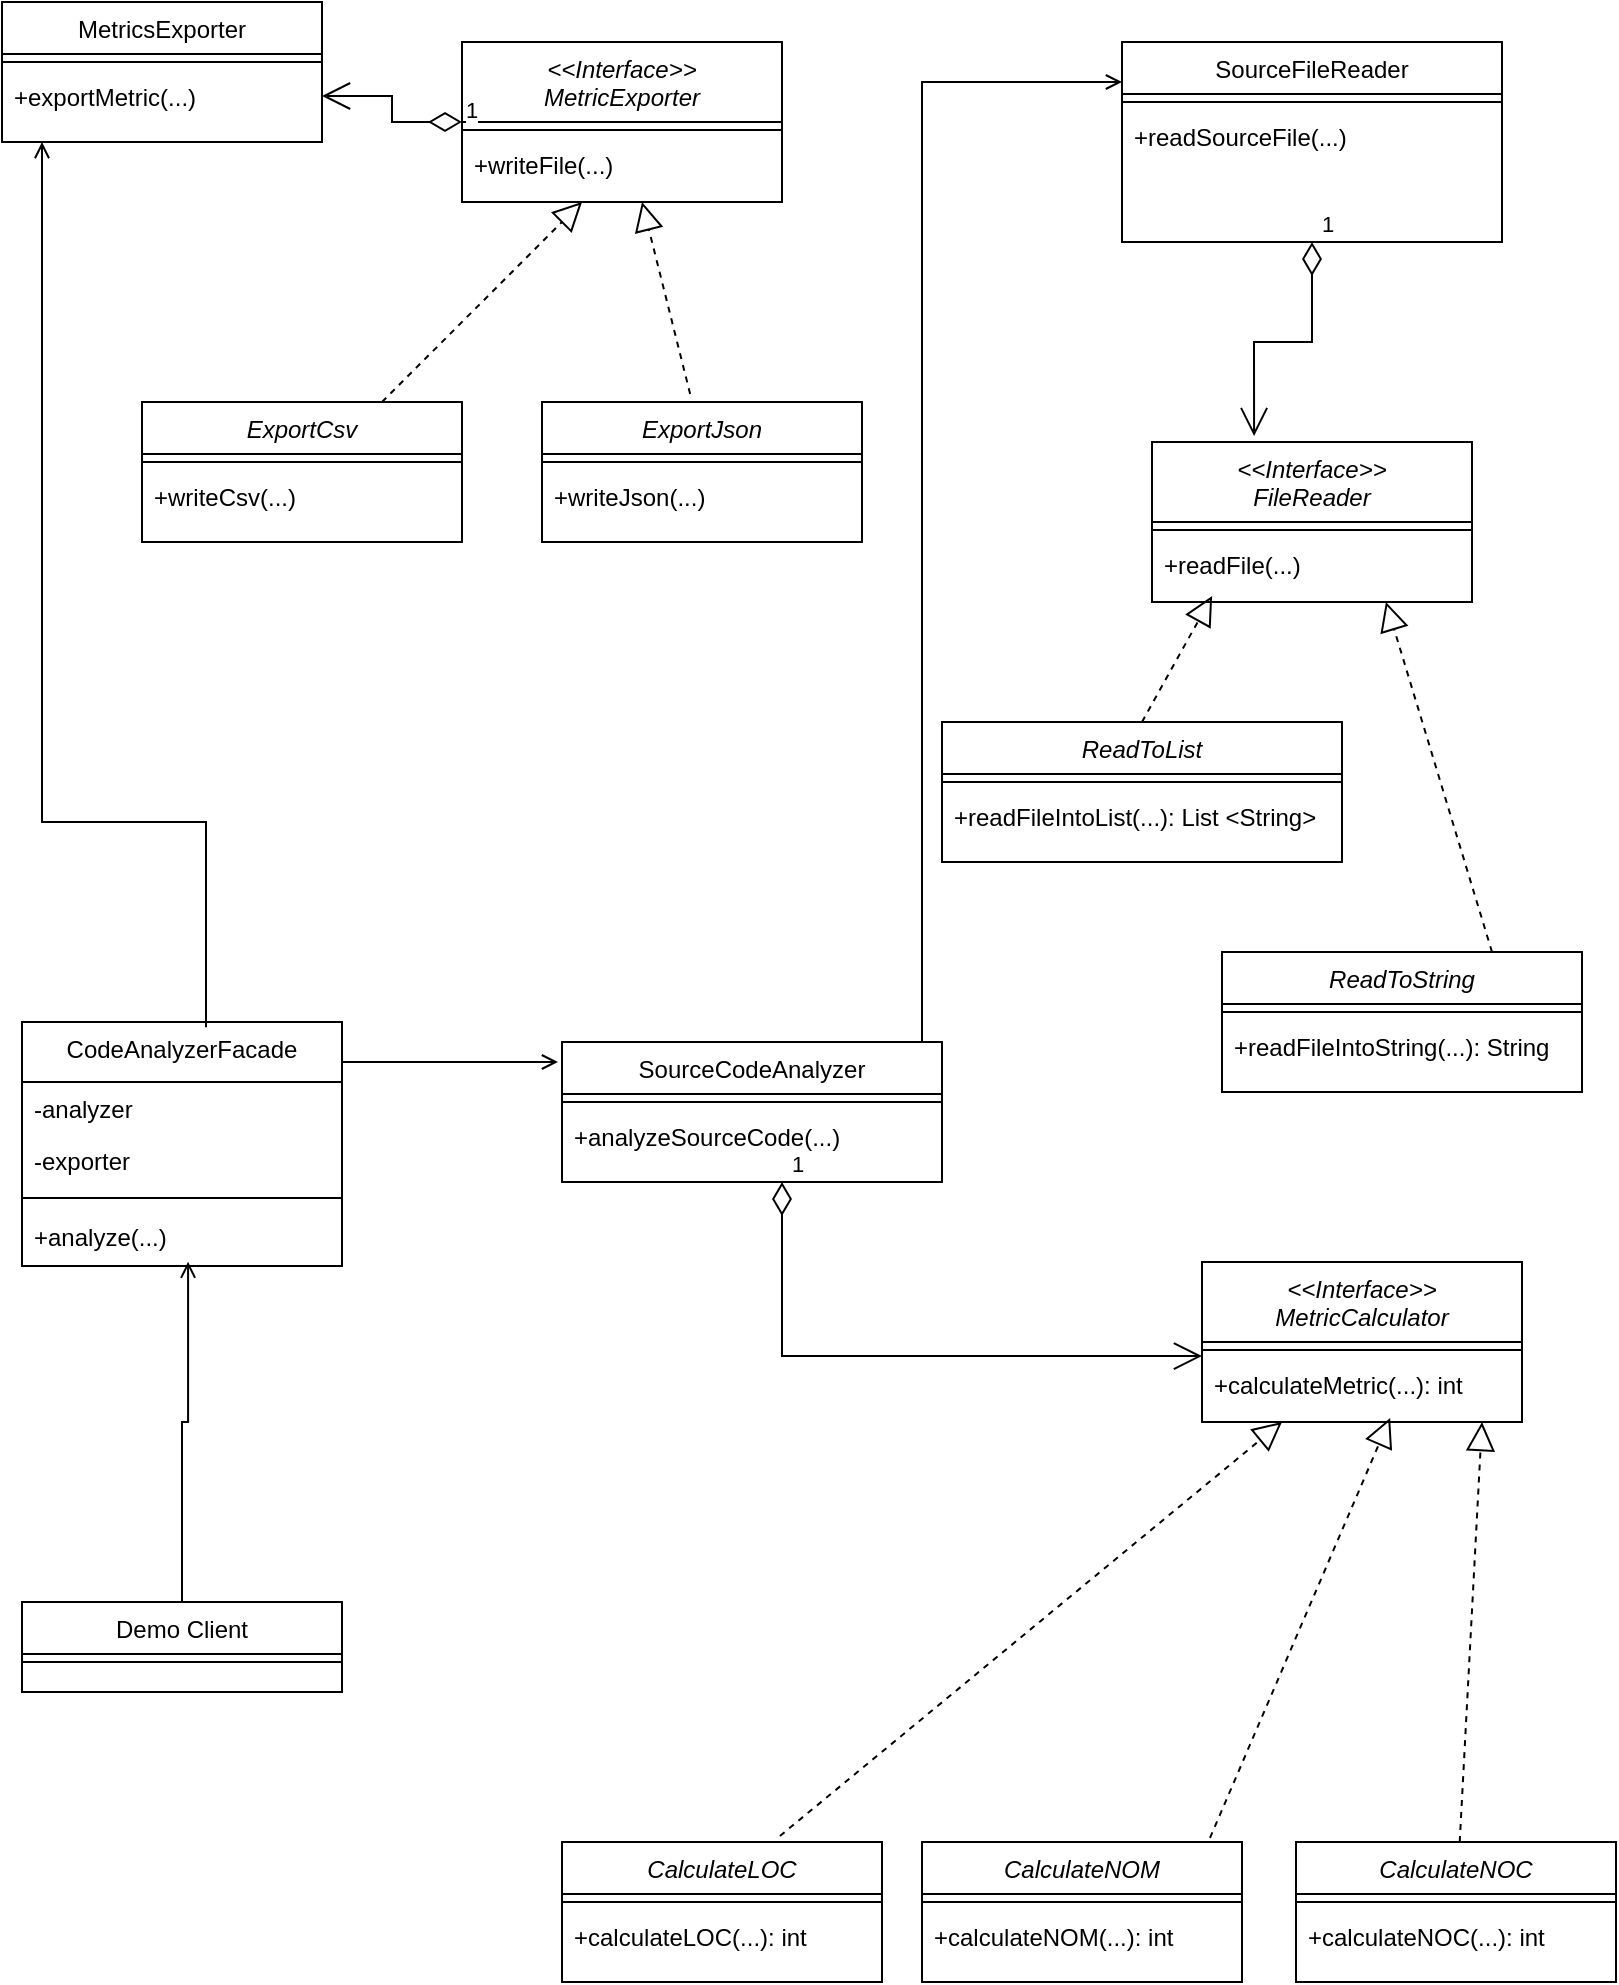 <mxfile version="21.3.6" type="device">
  <diagram id="C5RBs43oDa-KdzZeNtuy" name="Page-1">
    <mxGraphModel dx="1360" dy="795" grid="1" gridSize="10" guides="1" tooltips="1" connect="1" arrows="1" fold="1" page="1" pageScale="1" pageWidth="827" pageHeight="1169" math="0" shadow="0">
      <root>
        <mxCell id="WIyWlLk6GJQsqaUBKTNV-0" />
        <mxCell id="WIyWlLk6GJQsqaUBKTNV-1" parent="WIyWlLk6GJQsqaUBKTNV-0" />
        <mxCell id="zkfFHV4jXpPFQw0GAbJ--0" value="CalculateLOC" style="swimlane;fontStyle=2;align=center;verticalAlign=top;childLayout=stackLayout;horizontal=1;startSize=26;horizontalStack=0;resizeParent=1;resizeLast=0;collapsible=1;marginBottom=0;rounded=0;shadow=0;strokeWidth=1;" parent="WIyWlLk6GJQsqaUBKTNV-1" vertex="1">
          <mxGeometry x="300" y="960" width="160" height="70" as="geometry">
            <mxRectangle x="230" y="140" width="160" height="26" as="alternateBounds" />
          </mxGeometry>
        </mxCell>
        <mxCell id="zkfFHV4jXpPFQw0GAbJ--4" value="" style="line;html=1;strokeWidth=1;align=left;verticalAlign=middle;spacingTop=-1;spacingLeft=3;spacingRight=3;rotatable=0;labelPosition=right;points=[];portConstraint=eastwest;" parent="zkfFHV4jXpPFQw0GAbJ--0" vertex="1">
          <mxGeometry y="26" width="160" height="8" as="geometry" />
        </mxCell>
        <mxCell id="akq8DHOrVSwMgO2iFOE7-11" value="+calculateLOC(...): int" style="text;align=left;verticalAlign=top;spacingLeft=4;spacingRight=4;overflow=hidden;rotatable=0;points=[[0,0.5],[1,0.5]];portConstraint=eastwest;" vertex="1" parent="zkfFHV4jXpPFQw0GAbJ--0">
          <mxGeometry y="34" width="160" height="26" as="geometry" />
        </mxCell>
        <mxCell id="zkfFHV4jXpPFQw0GAbJ--6" value="MetricsExporter" style="swimlane;fontStyle=0;align=center;verticalAlign=top;childLayout=stackLayout;horizontal=1;startSize=26;horizontalStack=0;resizeParent=1;resizeLast=0;collapsible=1;marginBottom=0;rounded=0;shadow=0;strokeWidth=1;" parent="WIyWlLk6GJQsqaUBKTNV-1" vertex="1">
          <mxGeometry x="20" y="40" width="160" height="70" as="geometry">
            <mxRectangle x="130" y="380" width="160" height="26" as="alternateBounds" />
          </mxGeometry>
        </mxCell>
        <mxCell id="zkfFHV4jXpPFQw0GAbJ--9" value="" style="line;html=1;strokeWidth=1;align=left;verticalAlign=middle;spacingTop=-1;spacingLeft=3;spacingRight=3;rotatable=0;labelPosition=right;points=[];portConstraint=eastwest;" parent="zkfFHV4jXpPFQw0GAbJ--6" vertex="1">
          <mxGeometry y="26" width="160" height="8" as="geometry" />
        </mxCell>
        <mxCell id="zkfFHV4jXpPFQw0GAbJ--11" value="+exportMetric(...)" style="text;align=left;verticalAlign=top;spacingLeft=4;spacingRight=4;overflow=hidden;rotatable=0;points=[[0,0.5],[1,0.5]];portConstraint=eastwest;" parent="zkfFHV4jXpPFQw0GAbJ--6" vertex="1">
          <mxGeometry y="34" width="160" height="26" as="geometry" />
        </mxCell>
        <mxCell id="zkfFHV4jXpPFQw0GAbJ--13" value="CodeAnalyzerFacade" style="swimlane;fontStyle=0;align=center;verticalAlign=top;childLayout=stackLayout;horizontal=1;startSize=30;horizontalStack=0;resizeParent=1;resizeLast=0;collapsible=1;marginBottom=0;rounded=0;shadow=0;strokeWidth=1;" parent="WIyWlLk6GJQsqaUBKTNV-1" vertex="1">
          <mxGeometry x="30" y="550" width="160" height="122" as="geometry">
            <mxRectangle x="340" y="380" width="170" height="26" as="alternateBounds" />
          </mxGeometry>
        </mxCell>
        <mxCell id="akq8DHOrVSwMgO2iFOE7-81" value="-analyzer" style="text;align=left;verticalAlign=top;spacingLeft=4;spacingRight=4;overflow=hidden;rotatable=0;points=[[0,0.5],[1,0.5]];portConstraint=eastwest;rounded=0;shadow=0;html=0;" vertex="1" parent="zkfFHV4jXpPFQw0GAbJ--13">
          <mxGeometry y="30" width="160" height="26" as="geometry" />
        </mxCell>
        <mxCell id="akq8DHOrVSwMgO2iFOE7-82" value="-exporter" style="text;align=left;verticalAlign=top;spacingLeft=4;spacingRight=4;overflow=hidden;rotatable=0;points=[[0,0.5],[1,0.5]];portConstraint=eastwest;rounded=0;shadow=0;html=0;" vertex="1" parent="zkfFHV4jXpPFQw0GAbJ--13">
          <mxGeometry y="56" width="160" height="26" as="geometry" />
        </mxCell>
        <mxCell id="zkfFHV4jXpPFQw0GAbJ--15" value="" style="line;html=1;strokeWidth=1;align=left;verticalAlign=middle;spacingTop=-1;spacingLeft=3;spacingRight=3;rotatable=0;labelPosition=right;points=[];portConstraint=eastwest;" parent="zkfFHV4jXpPFQw0GAbJ--13" vertex="1">
          <mxGeometry y="82" width="160" height="12" as="geometry" />
        </mxCell>
        <mxCell id="akq8DHOrVSwMgO2iFOE7-83" value="+analyze(...)" style="text;align=left;verticalAlign=top;spacingLeft=4;spacingRight=4;overflow=hidden;rotatable=0;points=[[0,0.5],[1,0.5]];portConstraint=eastwest;rounded=0;shadow=0;html=0;" vertex="1" parent="zkfFHV4jXpPFQw0GAbJ--13">
          <mxGeometry y="94" width="160" height="28" as="geometry" />
        </mxCell>
        <mxCell id="zkfFHV4jXpPFQw0GAbJ--17" value="SourceFileReader" style="swimlane;fontStyle=0;align=center;verticalAlign=top;childLayout=stackLayout;horizontal=1;startSize=26;horizontalStack=0;resizeParent=1;resizeLast=0;collapsible=1;marginBottom=0;rounded=0;shadow=0;strokeWidth=1;" parent="WIyWlLk6GJQsqaUBKTNV-1" vertex="1">
          <mxGeometry x="580" y="60" width="190" height="100" as="geometry">
            <mxRectangle x="550" y="140" width="160" height="26" as="alternateBounds" />
          </mxGeometry>
        </mxCell>
        <mxCell id="zkfFHV4jXpPFQw0GAbJ--23" value="" style="line;html=1;strokeWidth=1;align=left;verticalAlign=middle;spacingTop=-1;spacingLeft=3;spacingRight=3;rotatable=0;labelPosition=right;points=[];portConstraint=eastwest;" parent="zkfFHV4jXpPFQw0GAbJ--17" vertex="1">
          <mxGeometry y="26" width="190" height="8" as="geometry" />
        </mxCell>
        <mxCell id="akq8DHOrVSwMgO2iFOE7-16" value="+readSourceFile(...)" style="text;align=left;verticalAlign=top;spacingLeft=4;spacingRight=4;overflow=hidden;rotatable=0;points=[[0,0.5],[1,0.5]];portConstraint=eastwest;rounded=0;shadow=0;html=0;" vertex="1" parent="zkfFHV4jXpPFQw0GAbJ--17">
          <mxGeometry y="34" width="190" height="26" as="geometry" />
        </mxCell>
        <mxCell id="zkfFHV4jXpPFQw0GAbJ--26" value="" style="endArrow=open;shadow=0;strokeWidth=1;rounded=0;endFill=1;edgeStyle=elbowEdgeStyle;elbow=vertical;" parent="WIyWlLk6GJQsqaUBKTNV-1" source="akq8DHOrVSwMgO2iFOE7-34" edge="1">
          <mxGeometry x="0.5" y="41" relative="1" as="geometry">
            <mxPoint x="450" y="200" as="sourcePoint" />
            <mxPoint x="580" y="80" as="targetPoint" />
            <mxPoint x="-40" y="32" as="offset" />
            <Array as="points">
              <mxPoint x="480" y="80" />
              <mxPoint x="400" y="100" />
              <mxPoint x="530" y="130" />
              <mxPoint x="400" y="134" />
            </Array>
          </mxGeometry>
        </mxCell>
        <mxCell id="akq8DHOrVSwMgO2iFOE7-1" value="" style="endArrow=open;shadow=0;strokeWidth=1;rounded=0;endFill=1;edgeStyle=elbowEdgeStyle;elbow=vertical;exitX=0.575;exitY=0.022;exitDx=0;exitDy=0;exitPerimeter=0;" edge="1" parent="WIyWlLk6GJQsqaUBKTNV-1" source="zkfFHV4jXpPFQw0GAbJ--13">
          <mxGeometry x="0.5" y="41" relative="1" as="geometry">
            <mxPoint x="100" y="600" as="sourcePoint" />
            <mxPoint x="40" y="110" as="targetPoint" />
            <mxPoint x="-40" y="32" as="offset" />
            <Array as="points">
              <mxPoint x="30" y="450" />
              <mxPoint x="190" y="680" />
              <mxPoint x="210" y="670" />
            </Array>
          </mxGeometry>
        </mxCell>
        <mxCell id="akq8DHOrVSwMgO2iFOE7-17" value="&lt;&lt;Interface&gt;&gt;&#xa;MetricCalculator&#xa;&#xa;" style="swimlane;fontStyle=2;align=center;verticalAlign=top;childLayout=stackLayout;horizontal=1;startSize=40;horizontalStack=0;resizeParent=1;resizeLast=0;collapsible=1;marginBottom=0;rounded=0;shadow=0;strokeWidth=1;" vertex="1" parent="WIyWlLk6GJQsqaUBKTNV-1">
          <mxGeometry x="620" y="670" width="160" height="80" as="geometry">
            <mxRectangle x="230" y="140" width="160" height="26" as="alternateBounds" />
          </mxGeometry>
        </mxCell>
        <mxCell id="akq8DHOrVSwMgO2iFOE7-18" value="" style="line;html=1;strokeWidth=1;align=left;verticalAlign=middle;spacingTop=-1;spacingLeft=3;spacingRight=3;rotatable=0;labelPosition=right;points=[];portConstraint=eastwest;" vertex="1" parent="akq8DHOrVSwMgO2iFOE7-17">
          <mxGeometry y="40" width="160" height="8" as="geometry" />
        </mxCell>
        <mxCell id="akq8DHOrVSwMgO2iFOE7-19" value="+calculateMetric(...): int" style="text;align=left;verticalAlign=top;spacingLeft=4;spacingRight=4;overflow=hidden;rotatable=0;points=[[0,0.5],[1,0.5]];portConstraint=eastwest;" vertex="1" parent="akq8DHOrVSwMgO2iFOE7-17">
          <mxGeometry y="48" width="160" height="26" as="geometry" />
        </mxCell>
        <mxCell id="akq8DHOrVSwMgO2iFOE7-22" value="" style="endArrow=open;shadow=0;strokeWidth=1;rounded=0;endFill=1;edgeStyle=elbowEdgeStyle;elbow=vertical;exitX=1;exitY=0.5;exitDx=0;exitDy=0;" edge="1" parent="WIyWlLk6GJQsqaUBKTNV-1" source="zkfFHV4jXpPFQw0GAbJ--13">
          <mxGeometry x="0.5" y="41" relative="1" as="geometry">
            <mxPoint x="180" y="410" as="sourcePoint" />
            <mxPoint x="298" y="570" as="targetPoint" />
            <mxPoint x="-40" y="32" as="offset" />
            <Array as="points">
              <mxPoint x="240" y="570" />
              <mxPoint x="190" y="340" />
              <mxPoint x="330" y="570" />
            </Array>
          </mxGeometry>
        </mxCell>
        <mxCell id="akq8DHOrVSwMgO2iFOE7-25" value="" style="endArrow=block;dashed=1;endFill=0;endSize=12;html=1;rounded=0;entryX=0.25;entryY=1;entryDx=0;entryDy=0;exitX=0.681;exitY=-0.043;exitDx=0;exitDy=0;exitPerimeter=0;" edge="1" parent="WIyWlLk6GJQsqaUBKTNV-1" source="zkfFHV4jXpPFQw0GAbJ--0" target="akq8DHOrVSwMgO2iFOE7-17">
          <mxGeometry width="160" relative="1" as="geometry">
            <mxPoint x="400" y="910" as="sourcePoint" />
            <mxPoint x="391" y="285" as="targetPoint" />
          </mxGeometry>
        </mxCell>
        <mxCell id="akq8DHOrVSwMgO2iFOE7-26" value="CalculateNOM" style="swimlane;fontStyle=2;align=center;verticalAlign=top;childLayout=stackLayout;horizontal=1;startSize=26;horizontalStack=0;resizeParent=1;resizeLast=0;collapsible=1;marginBottom=0;rounded=0;shadow=0;strokeWidth=1;" vertex="1" parent="WIyWlLk6GJQsqaUBKTNV-1">
          <mxGeometry x="480" y="960" width="160" height="70" as="geometry">
            <mxRectangle x="230" y="140" width="160" height="26" as="alternateBounds" />
          </mxGeometry>
        </mxCell>
        <mxCell id="akq8DHOrVSwMgO2iFOE7-27" value="" style="line;html=1;strokeWidth=1;align=left;verticalAlign=middle;spacingTop=-1;spacingLeft=3;spacingRight=3;rotatable=0;labelPosition=right;points=[];portConstraint=eastwest;" vertex="1" parent="akq8DHOrVSwMgO2iFOE7-26">
          <mxGeometry y="26" width="160" height="8" as="geometry" />
        </mxCell>
        <mxCell id="akq8DHOrVSwMgO2iFOE7-28" value="+calculateNOM(...): int" style="text;align=left;verticalAlign=top;spacingLeft=4;spacingRight=4;overflow=hidden;rotatable=0;points=[[0,0.5],[1,0.5]];portConstraint=eastwest;" vertex="1" parent="akq8DHOrVSwMgO2iFOE7-26">
          <mxGeometry y="34" width="160" height="26" as="geometry" />
        </mxCell>
        <mxCell id="akq8DHOrVSwMgO2iFOE7-29" value="CalculateNOC" style="swimlane;fontStyle=2;align=center;verticalAlign=top;childLayout=stackLayout;horizontal=1;startSize=26;horizontalStack=0;resizeParent=1;resizeLast=0;collapsible=1;marginBottom=0;rounded=0;shadow=0;strokeWidth=1;" vertex="1" parent="WIyWlLk6GJQsqaUBKTNV-1">
          <mxGeometry x="667" y="960" width="160" height="70" as="geometry">
            <mxRectangle x="230" y="140" width="160" height="26" as="alternateBounds" />
          </mxGeometry>
        </mxCell>
        <mxCell id="akq8DHOrVSwMgO2iFOE7-30" value="" style="line;html=1;strokeWidth=1;align=left;verticalAlign=middle;spacingTop=-1;spacingLeft=3;spacingRight=3;rotatable=0;labelPosition=right;points=[];portConstraint=eastwest;" vertex="1" parent="akq8DHOrVSwMgO2iFOE7-29">
          <mxGeometry y="26" width="160" height="8" as="geometry" />
        </mxCell>
        <mxCell id="akq8DHOrVSwMgO2iFOE7-31" value="+calculateNOC(...): int" style="text;align=left;verticalAlign=top;spacingLeft=4;spacingRight=4;overflow=hidden;rotatable=0;points=[[0,0.5],[1,0.5]];portConstraint=eastwest;" vertex="1" parent="akq8DHOrVSwMgO2iFOE7-29">
          <mxGeometry y="34" width="160" height="26" as="geometry" />
        </mxCell>
        <mxCell id="akq8DHOrVSwMgO2iFOE7-32" value="" style="endArrow=block;dashed=1;endFill=0;endSize=12;html=1;rounded=0;" edge="1" parent="WIyWlLk6GJQsqaUBKTNV-1" source="akq8DHOrVSwMgO2iFOE7-29">
          <mxGeometry width="160" relative="1" as="geometry">
            <mxPoint x="730" y="465" as="sourcePoint" />
            <mxPoint x="760" y="750" as="targetPoint" />
          </mxGeometry>
        </mxCell>
        <mxCell id="akq8DHOrVSwMgO2iFOE7-33" value="" style="endArrow=block;dashed=1;endFill=0;endSize=12;html=1;rounded=0;entryX=0.588;entryY=1.154;entryDx=0;entryDy=0;entryPerimeter=0;exitX=0.9;exitY=-0.029;exitDx=0;exitDy=0;exitPerimeter=0;" edge="1" parent="WIyWlLk6GJQsqaUBKTNV-1" source="akq8DHOrVSwMgO2iFOE7-26" target="akq8DHOrVSwMgO2iFOE7-19">
          <mxGeometry width="160" relative="1" as="geometry">
            <mxPoint x="280" y="950" as="sourcePoint" />
            <mxPoint x="190" y="830" as="targetPoint" />
          </mxGeometry>
        </mxCell>
        <mxCell id="akq8DHOrVSwMgO2iFOE7-34" value="SourceCodeAnalyzer" style="swimlane;fontStyle=0;align=center;verticalAlign=top;childLayout=stackLayout;horizontal=1;startSize=26;horizontalStack=0;resizeParent=1;resizeLast=0;collapsible=1;marginBottom=0;rounded=0;shadow=0;strokeWidth=1;" vertex="1" parent="WIyWlLk6GJQsqaUBKTNV-1">
          <mxGeometry x="300" y="560" width="190" height="70" as="geometry">
            <mxRectangle x="550" y="140" width="160" height="26" as="alternateBounds" />
          </mxGeometry>
        </mxCell>
        <mxCell id="akq8DHOrVSwMgO2iFOE7-35" value="" style="line;html=1;strokeWidth=1;align=left;verticalAlign=middle;spacingTop=-1;spacingLeft=3;spacingRight=3;rotatable=0;labelPosition=right;points=[];portConstraint=eastwest;" vertex="1" parent="akq8DHOrVSwMgO2iFOE7-34">
          <mxGeometry y="26" width="190" height="8" as="geometry" />
        </mxCell>
        <mxCell id="akq8DHOrVSwMgO2iFOE7-36" value="+analyzeSourceCode(...)" style="text;align=left;verticalAlign=top;spacingLeft=4;spacingRight=4;overflow=hidden;rotatable=0;points=[[0,0.5],[1,0.5]];portConstraint=eastwest;rounded=0;shadow=0;html=0;" vertex="1" parent="akq8DHOrVSwMgO2iFOE7-34">
          <mxGeometry y="34" width="190" height="26" as="geometry" />
        </mxCell>
        <mxCell id="akq8DHOrVSwMgO2iFOE7-42" value="1" style="endArrow=open;html=1;endSize=12;startArrow=diamondThin;startSize=14;startFill=0;edgeStyle=orthogonalEdgeStyle;align=left;verticalAlign=bottom;rounded=0;entryX=0;entryY=-0.038;entryDx=0;entryDy=0;entryPerimeter=0;" edge="1" parent="WIyWlLk6GJQsqaUBKTNV-1" target="akq8DHOrVSwMgO2iFOE7-19">
          <mxGeometry x="-1" y="3" relative="1" as="geometry">
            <mxPoint x="410" y="630" as="sourcePoint" />
            <mxPoint x="610" y="250" as="targetPoint" />
            <Array as="points">
              <mxPoint x="410" y="717" />
            </Array>
          </mxGeometry>
        </mxCell>
        <mxCell id="akq8DHOrVSwMgO2iFOE7-43" value="&lt;&lt;Interface&gt;&gt;&#xa;MetricExporter&#xa;&#xa;" style="swimlane;fontStyle=2;align=center;verticalAlign=top;childLayout=stackLayout;horizontal=1;startSize=40;horizontalStack=0;resizeParent=1;resizeLast=0;collapsible=1;marginBottom=0;rounded=0;shadow=0;strokeWidth=1;" vertex="1" parent="WIyWlLk6GJQsqaUBKTNV-1">
          <mxGeometry x="250" y="60" width="160" height="80" as="geometry">
            <mxRectangle x="230" y="140" width="160" height="26" as="alternateBounds" />
          </mxGeometry>
        </mxCell>
        <mxCell id="akq8DHOrVSwMgO2iFOE7-44" value="" style="line;html=1;strokeWidth=1;align=left;verticalAlign=middle;spacingTop=-1;spacingLeft=3;spacingRight=3;rotatable=0;labelPosition=right;points=[];portConstraint=eastwest;" vertex="1" parent="akq8DHOrVSwMgO2iFOE7-43">
          <mxGeometry y="40" width="160" height="8" as="geometry" />
        </mxCell>
        <mxCell id="akq8DHOrVSwMgO2iFOE7-45" value="+writeFile(...)" style="text;align=left;verticalAlign=top;spacingLeft=4;spacingRight=4;overflow=hidden;rotatable=0;points=[[0,0.5],[1,0.5]];portConstraint=eastwest;" vertex="1" parent="akq8DHOrVSwMgO2iFOE7-43">
          <mxGeometry y="48" width="160" height="26" as="geometry" />
        </mxCell>
        <mxCell id="akq8DHOrVSwMgO2iFOE7-46" value="1" style="endArrow=open;html=1;endSize=12;startArrow=diamondThin;startSize=14;startFill=0;edgeStyle=orthogonalEdgeStyle;align=left;verticalAlign=bottom;rounded=0;entryX=1;entryY=0.5;entryDx=0;entryDy=0;" edge="1" parent="WIyWlLk6GJQsqaUBKTNV-1" source="akq8DHOrVSwMgO2iFOE7-43" target="zkfFHV4jXpPFQw0GAbJ--11">
          <mxGeometry x="-1" y="3" relative="1" as="geometry">
            <mxPoint x="20" y="125" as="sourcePoint" />
            <mxPoint x="180" y="113" as="targetPoint" />
          </mxGeometry>
        </mxCell>
        <mxCell id="akq8DHOrVSwMgO2iFOE7-47" value="ExportCsv" style="swimlane;fontStyle=2;align=center;verticalAlign=top;childLayout=stackLayout;horizontal=1;startSize=26;horizontalStack=0;resizeParent=1;resizeLast=0;collapsible=1;marginBottom=0;rounded=0;shadow=0;strokeWidth=1;" vertex="1" parent="WIyWlLk6GJQsqaUBKTNV-1">
          <mxGeometry x="90" y="240" width="160" height="70" as="geometry">
            <mxRectangle x="230" y="140" width="160" height="26" as="alternateBounds" />
          </mxGeometry>
        </mxCell>
        <mxCell id="akq8DHOrVSwMgO2iFOE7-48" value="" style="line;html=1;strokeWidth=1;align=left;verticalAlign=middle;spacingTop=-1;spacingLeft=3;spacingRight=3;rotatable=0;labelPosition=right;points=[];portConstraint=eastwest;" vertex="1" parent="akq8DHOrVSwMgO2iFOE7-47">
          <mxGeometry y="26" width="160" height="8" as="geometry" />
        </mxCell>
        <mxCell id="akq8DHOrVSwMgO2iFOE7-49" value="+writeCsv(...)" style="text;align=left;verticalAlign=top;spacingLeft=4;spacingRight=4;overflow=hidden;rotatable=0;points=[[0,0.5],[1,0.5]];portConstraint=eastwest;" vertex="1" parent="akq8DHOrVSwMgO2iFOE7-47">
          <mxGeometry y="34" width="160" height="26" as="geometry" />
        </mxCell>
        <mxCell id="akq8DHOrVSwMgO2iFOE7-53" value="ExportJson" style="swimlane;fontStyle=2;align=center;verticalAlign=top;childLayout=stackLayout;horizontal=1;startSize=26;horizontalStack=0;resizeParent=1;resizeLast=0;collapsible=1;marginBottom=0;rounded=0;shadow=0;strokeWidth=1;" vertex="1" parent="WIyWlLk6GJQsqaUBKTNV-1">
          <mxGeometry x="290" y="240" width="160" height="70" as="geometry">
            <mxRectangle x="230" y="140" width="160" height="26" as="alternateBounds" />
          </mxGeometry>
        </mxCell>
        <mxCell id="akq8DHOrVSwMgO2iFOE7-54" value="" style="line;html=1;strokeWidth=1;align=left;verticalAlign=middle;spacingTop=-1;spacingLeft=3;spacingRight=3;rotatable=0;labelPosition=right;points=[];portConstraint=eastwest;" vertex="1" parent="akq8DHOrVSwMgO2iFOE7-53">
          <mxGeometry y="26" width="160" height="8" as="geometry" />
        </mxCell>
        <mxCell id="akq8DHOrVSwMgO2iFOE7-55" value="+writeJson(...)" style="text;align=left;verticalAlign=top;spacingLeft=4;spacingRight=4;overflow=hidden;rotatable=0;points=[[0,0.5],[1,0.5]];portConstraint=eastwest;" vertex="1" parent="akq8DHOrVSwMgO2iFOE7-53">
          <mxGeometry y="34" width="160" height="26" as="geometry" />
        </mxCell>
        <mxCell id="akq8DHOrVSwMgO2iFOE7-57" value="" style="endArrow=block;dashed=1;endFill=0;endSize=12;html=1;rounded=0;exitX=0.463;exitY=-0.057;exitDx=0;exitDy=0;exitPerimeter=0;" edge="1" parent="WIyWlLk6GJQsqaUBKTNV-1" source="akq8DHOrVSwMgO2iFOE7-53">
          <mxGeometry width="160" relative="1" as="geometry">
            <mxPoint x="414" y="250" as="sourcePoint" />
            <mxPoint x="340" y="140" as="targetPoint" />
          </mxGeometry>
        </mxCell>
        <mxCell id="akq8DHOrVSwMgO2iFOE7-58" value="" style="endArrow=block;dashed=1;endFill=0;endSize=12;html=1;rounded=0;exitX=0.75;exitY=0;exitDx=0;exitDy=0;" edge="1" parent="WIyWlLk6GJQsqaUBKTNV-1" source="akq8DHOrVSwMgO2iFOE7-47">
          <mxGeometry width="160" relative="1" as="geometry">
            <mxPoint x="261" y="280" as="sourcePoint" />
            <mxPoint x="310" y="140" as="targetPoint" />
          </mxGeometry>
        </mxCell>
        <mxCell id="akq8DHOrVSwMgO2iFOE7-61" value="&lt;&lt;Interface&gt;&gt;&#xa;FileReader&#xa;" style="swimlane;fontStyle=2;align=center;verticalAlign=top;childLayout=stackLayout;horizontal=1;startSize=40;horizontalStack=0;resizeParent=1;resizeLast=0;collapsible=1;marginBottom=0;rounded=0;shadow=0;strokeWidth=1;" vertex="1" parent="WIyWlLk6GJQsqaUBKTNV-1">
          <mxGeometry x="595" y="260" width="160" height="80" as="geometry">
            <mxRectangle x="230" y="140" width="160" height="26" as="alternateBounds" />
          </mxGeometry>
        </mxCell>
        <mxCell id="akq8DHOrVSwMgO2iFOE7-62" value="" style="line;html=1;strokeWidth=1;align=left;verticalAlign=middle;spacingTop=-1;spacingLeft=3;spacingRight=3;rotatable=0;labelPosition=right;points=[];portConstraint=eastwest;" vertex="1" parent="akq8DHOrVSwMgO2iFOE7-61">
          <mxGeometry y="40" width="160" height="8" as="geometry" />
        </mxCell>
        <mxCell id="akq8DHOrVSwMgO2iFOE7-63" value="+readFile(...)" style="text;align=left;verticalAlign=top;spacingLeft=4;spacingRight=4;overflow=hidden;rotatable=0;points=[[0,0.5],[1,0.5]];portConstraint=eastwest;" vertex="1" parent="akq8DHOrVSwMgO2iFOE7-61">
          <mxGeometry y="48" width="160" height="26" as="geometry" />
        </mxCell>
        <mxCell id="akq8DHOrVSwMgO2iFOE7-64" value="1" style="endArrow=open;html=1;endSize=12;startArrow=diamondThin;startSize=14;startFill=0;edgeStyle=orthogonalEdgeStyle;align=left;verticalAlign=bottom;rounded=0;entryX=0.319;entryY=-0.037;entryDx=0;entryDy=0;exitX=0.5;exitY=1;exitDx=0;exitDy=0;entryPerimeter=0;" edge="1" parent="WIyWlLk6GJQsqaUBKTNV-1" source="zkfFHV4jXpPFQw0GAbJ--17" target="akq8DHOrVSwMgO2iFOE7-61">
          <mxGeometry x="-1" y="3" relative="1" as="geometry">
            <mxPoint x="680" y="203" as="sourcePoint" />
            <mxPoint x="610" y="190" as="targetPoint" />
          </mxGeometry>
        </mxCell>
        <mxCell id="akq8DHOrVSwMgO2iFOE7-65" value="ReadToString" style="swimlane;fontStyle=2;align=center;verticalAlign=top;childLayout=stackLayout;horizontal=1;startSize=26;horizontalStack=0;resizeParent=1;resizeLast=0;collapsible=1;marginBottom=0;rounded=0;shadow=0;strokeWidth=1;" vertex="1" parent="WIyWlLk6GJQsqaUBKTNV-1">
          <mxGeometry x="630" y="515" width="180" height="70" as="geometry">
            <mxRectangle x="230" y="140" width="160" height="26" as="alternateBounds" />
          </mxGeometry>
        </mxCell>
        <mxCell id="akq8DHOrVSwMgO2iFOE7-66" value="" style="line;html=1;strokeWidth=1;align=left;verticalAlign=middle;spacingTop=-1;spacingLeft=3;spacingRight=3;rotatable=0;labelPosition=right;points=[];portConstraint=eastwest;" vertex="1" parent="akq8DHOrVSwMgO2iFOE7-65">
          <mxGeometry y="26" width="180" height="8" as="geometry" />
        </mxCell>
        <mxCell id="akq8DHOrVSwMgO2iFOE7-67" value="+readFileIntoString(...): String" style="text;align=left;verticalAlign=top;spacingLeft=4;spacingRight=4;overflow=hidden;rotatable=0;points=[[0,0.5],[1,0.5]];portConstraint=eastwest;" vertex="1" parent="akq8DHOrVSwMgO2iFOE7-65">
          <mxGeometry y="34" width="180" height="26" as="geometry" />
        </mxCell>
        <mxCell id="akq8DHOrVSwMgO2iFOE7-68" value="ReadToList" style="swimlane;fontStyle=2;align=center;verticalAlign=top;childLayout=stackLayout;horizontal=1;startSize=26;horizontalStack=0;resizeParent=1;resizeLast=0;collapsible=1;marginBottom=0;rounded=0;shadow=0;strokeWidth=1;" vertex="1" parent="WIyWlLk6GJQsqaUBKTNV-1">
          <mxGeometry x="490" y="400" width="200" height="70" as="geometry">
            <mxRectangle x="230" y="140" width="160" height="26" as="alternateBounds" />
          </mxGeometry>
        </mxCell>
        <mxCell id="akq8DHOrVSwMgO2iFOE7-69" value="" style="line;html=1;strokeWidth=1;align=left;verticalAlign=middle;spacingTop=-1;spacingLeft=3;spacingRight=3;rotatable=0;labelPosition=right;points=[];portConstraint=eastwest;" vertex="1" parent="akq8DHOrVSwMgO2iFOE7-68">
          <mxGeometry y="26" width="200" height="8" as="geometry" />
        </mxCell>
        <mxCell id="akq8DHOrVSwMgO2iFOE7-70" value="+readFileIntoList(...): List &lt;String&gt;" style="text;align=left;verticalAlign=top;spacingLeft=4;spacingRight=4;overflow=hidden;rotatable=0;points=[[0,0.5],[1,0.5]];portConstraint=eastwest;" vertex="1" parent="akq8DHOrVSwMgO2iFOE7-68">
          <mxGeometry y="34" width="200" height="26" as="geometry" />
        </mxCell>
        <mxCell id="akq8DHOrVSwMgO2iFOE7-71" value="" style="endArrow=block;dashed=1;endFill=0;endSize=12;html=1;rounded=0;exitX=0.5;exitY=0;exitDx=0;exitDy=0;entryX=0.188;entryY=1.115;entryDx=0;entryDy=0;entryPerimeter=0;" edge="1" parent="WIyWlLk6GJQsqaUBKTNV-1" source="akq8DHOrVSwMgO2iFOE7-68" target="akq8DHOrVSwMgO2iFOE7-63">
          <mxGeometry width="160" relative="1" as="geometry">
            <mxPoint x="602" y="400" as="sourcePoint" />
            <mxPoint x="578" y="304" as="targetPoint" />
          </mxGeometry>
        </mxCell>
        <mxCell id="akq8DHOrVSwMgO2iFOE7-72" value="" style="endArrow=block;dashed=1;endFill=0;endSize=12;html=1;rounded=0;exitX=0.75;exitY=0;exitDx=0;exitDy=0;entryX=0.731;entryY=1.231;entryDx=0;entryDy=0;entryPerimeter=0;" edge="1" parent="WIyWlLk6GJQsqaUBKTNV-1" source="akq8DHOrVSwMgO2iFOE7-65" target="akq8DHOrVSwMgO2iFOE7-63">
          <mxGeometry width="160" relative="1" as="geometry">
            <mxPoint x="744" y="456" as="sourcePoint" />
            <mxPoint x="700" y="350" as="targetPoint" />
          </mxGeometry>
        </mxCell>
        <mxCell id="akq8DHOrVSwMgO2iFOE7-75" value="Demo Client" style="swimlane;fontStyle=0;align=center;verticalAlign=top;childLayout=stackLayout;horizontal=1;startSize=26;horizontalStack=0;resizeParent=1;resizeLast=0;collapsible=1;marginBottom=0;rounded=0;shadow=0;strokeWidth=1;" vertex="1" parent="WIyWlLk6GJQsqaUBKTNV-1">
          <mxGeometry x="30" y="840" width="160" height="45" as="geometry">
            <mxRectangle x="340" y="380" width="170" height="26" as="alternateBounds" />
          </mxGeometry>
        </mxCell>
        <mxCell id="akq8DHOrVSwMgO2iFOE7-76" value="" style="line;html=1;strokeWidth=1;align=left;verticalAlign=middle;spacingTop=-1;spacingLeft=3;spacingRight=3;rotatable=0;labelPosition=right;points=[];portConstraint=eastwest;" vertex="1" parent="akq8DHOrVSwMgO2iFOE7-75">
          <mxGeometry y="26" width="160" height="8" as="geometry" />
        </mxCell>
        <mxCell id="akq8DHOrVSwMgO2iFOE7-77" value="" style="endArrow=open;shadow=0;strokeWidth=1;rounded=0;endFill=1;edgeStyle=elbowEdgeStyle;elbow=vertical;entryX=0.519;entryY=0.923;entryDx=0;entryDy=0;entryPerimeter=0;exitX=0.5;exitY=0;exitDx=0;exitDy=0;" edge="1" parent="WIyWlLk6GJQsqaUBKTNV-1" source="akq8DHOrVSwMgO2iFOE7-75" target="akq8DHOrVSwMgO2iFOE7-83">
          <mxGeometry x="0.5" y="41" relative="1" as="geometry">
            <mxPoint x="113" y="810" as="sourcePoint" />
            <mxPoint x="90" y="690" as="targetPoint" />
            <mxPoint x="-40" y="32" as="offset" />
            <Array as="points">
              <mxPoint x="80" y="750" />
              <mxPoint x="30" y="520" />
              <mxPoint x="170" y="750" />
            </Array>
          </mxGeometry>
        </mxCell>
      </root>
    </mxGraphModel>
  </diagram>
</mxfile>
